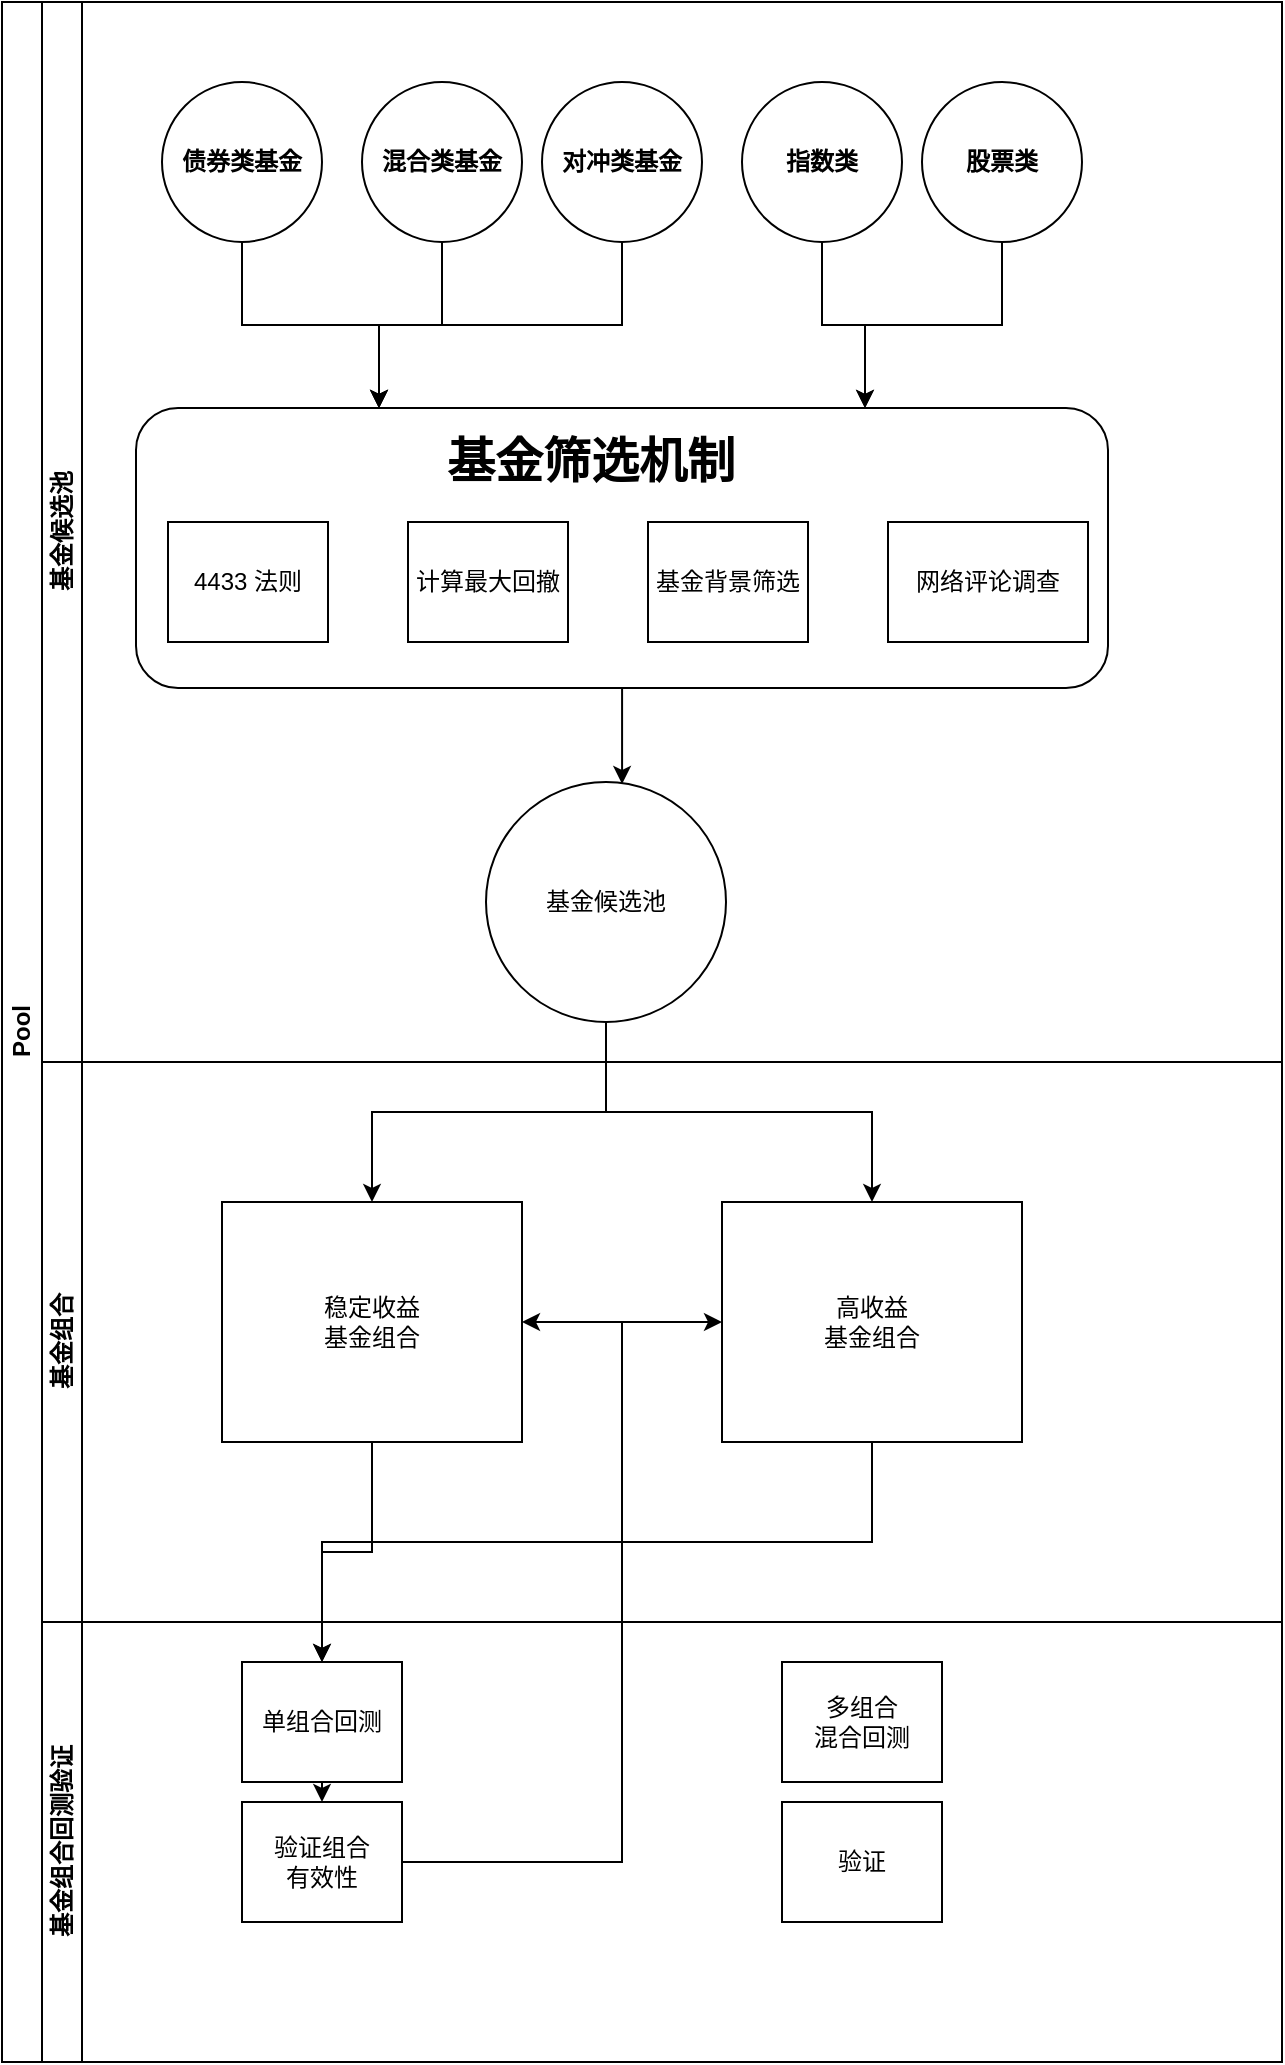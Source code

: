 <mxfile version="13.9.9" type="device"><diagram id="prtHgNgQTEPvFCAcTncT" name="Page-1"><mxGraphModel dx="1106" dy="860" grid="1" gridSize="10" guides="1" tooltips="1" connect="1" arrows="1" fold="1" page="1" pageScale="1" pageWidth="827" pageHeight="1169" math="0" shadow="0"><root><mxCell id="0"/><mxCell id="1" parent="0"/><mxCell id="dNxyNK7c78bLwvsdeMH5-19" value="Pool" style="swimlane;html=1;childLayout=stackLayout;resizeParent=1;resizeParentMax=0;horizontal=0;startSize=20;horizontalStack=0;" parent="1" vertex="1"><mxGeometry x="120" y="120" width="640" height="1030" as="geometry"/></mxCell><mxCell id="dNxyNK7c78bLwvsdeMH5-20" value="基金候选池" style="swimlane;html=1;startSize=20;horizontal=0;" parent="dNxyNK7c78bLwvsdeMH5-19" vertex="1"><mxGeometry x="20" width="620" height="530" as="geometry"/></mxCell><mxCell id="VJwOCegZs4Td3KMJD6PQ-12" style="edgeStyle=orthogonalEdgeStyle;rounded=0;orthogonalLoop=1;jettySize=auto;html=1;entryX=0.25;entryY=0;entryDx=0;entryDy=0;" edge="1" parent="dNxyNK7c78bLwvsdeMH5-20" source="dNxyNK7c78bLwvsdeMH5-23" target="VJwOCegZs4Td3KMJD6PQ-8"><mxGeometry relative="1" as="geometry"/></mxCell><mxCell id="dNxyNK7c78bLwvsdeMH5-23" value="&lt;span style=&quot;font-weight: 600&quot;&gt;债券类基金&lt;/span&gt;" style="ellipse;whiteSpace=wrap;html=1;" parent="dNxyNK7c78bLwvsdeMH5-20" vertex="1"><mxGeometry x="60" y="40" width="80" height="80" as="geometry"/></mxCell><mxCell id="dNxyNK7c78bLwvsdeMH5-32" value="基金候选池" style="ellipse;whiteSpace=wrap;html=1;" parent="dNxyNK7c78bLwvsdeMH5-20" vertex="1"><mxGeometry x="222" y="390" width="120" height="120" as="geometry"/></mxCell><mxCell id="VJwOCegZs4Td3KMJD6PQ-4" value="&lt;span style=&quot;font-weight: 600&quot;&gt;对冲类基金&lt;/span&gt;" style="ellipse;whiteSpace=wrap;html=1;" vertex="1" parent="dNxyNK7c78bLwvsdeMH5-20"><mxGeometry x="250" y="40" width="80" height="80" as="geometry"/></mxCell><mxCell id="VJwOCegZs4Td3KMJD6PQ-14" style="edgeStyle=orthogonalEdgeStyle;rounded=0;orthogonalLoop=1;jettySize=auto;html=1;entryX=0.75;entryY=0;entryDx=0;entryDy=0;" edge="1" parent="dNxyNK7c78bLwvsdeMH5-20" source="VJwOCegZs4Td3KMJD6PQ-5" target="VJwOCegZs4Td3KMJD6PQ-8"><mxGeometry relative="1" as="geometry"/></mxCell><mxCell id="VJwOCegZs4Td3KMJD6PQ-5" value="&lt;span style=&quot;font-weight: 600&quot;&gt;股票类&lt;/span&gt;" style="ellipse;whiteSpace=wrap;html=1;" vertex="1" parent="dNxyNK7c78bLwvsdeMH5-20"><mxGeometry x="440" y="40" width="80" height="80" as="geometry"/></mxCell><mxCell id="VJwOCegZs4Td3KMJD6PQ-10" value="" style="group" vertex="1" connectable="0" parent="dNxyNK7c78bLwvsdeMH5-20"><mxGeometry x="47" y="200" width="486" height="140" as="geometry"/></mxCell><mxCell id="VJwOCegZs4Td3KMJD6PQ-8" value="" style="rounded=1;whiteSpace=wrap;html=1;" vertex="1" parent="VJwOCegZs4Td3KMJD6PQ-10"><mxGeometry y="3" width="486" height="140" as="geometry"/></mxCell><mxCell id="dNxyNK7c78bLwvsdeMH5-24" value="4433 法则" style="rounded=0;whiteSpace=wrap;html=1;fontFamily=Helvetica;fontSize=12;fontColor=#000000;align=center;" parent="VJwOCegZs4Td3KMJD6PQ-10" vertex="1"><mxGeometry x="16" y="60" width="80" height="60" as="geometry"/></mxCell><mxCell id="dNxyNK7c78bLwvsdeMH5-30" value="基金背景筛选" style="rounded=0;whiteSpace=wrap;html=1;fontFamily=Helvetica;fontSize=12;fontColor=#000000;align=center;" parent="VJwOCegZs4Td3KMJD6PQ-10" vertex="1"><mxGeometry x="256" y="60" width="80" height="60" as="geometry"/></mxCell><mxCell id="VJwOCegZs4Td3KMJD6PQ-2" value="计算最大回撤" style="rounded=0;whiteSpace=wrap;html=1;fontFamily=Helvetica;fontSize=12;fontColor=#000000;align=center;" vertex="1" parent="VJwOCegZs4Td3KMJD6PQ-10"><mxGeometry x="136" y="60" width="80" height="60" as="geometry"/></mxCell><mxCell id="VJwOCegZs4Td3KMJD6PQ-3" value="网络评论调查" style="rounded=0;whiteSpace=wrap;html=1;fontFamily=Helvetica;fontSize=12;fontColor=#000000;align=center;" vertex="1" parent="VJwOCegZs4Td3KMJD6PQ-10"><mxGeometry x="376" y="60" width="100" height="60" as="geometry"/></mxCell><mxCell id="VJwOCegZs4Td3KMJD6PQ-11" value="基金筛选机制" style="text;strokeColor=none;fillColor=none;html=1;fontSize=24;fontStyle=1;verticalAlign=middle;align=center;" vertex="1" parent="VJwOCegZs4Td3KMJD6PQ-10"><mxGeometry x="150" y="10" width="154" height="40" as="geometry"/></mxCell><mxCell id="VJwOCegZs4Td3KMJD6PQ-15" style="edgeStyle=orthogonalEdgeStyle;rounded=0;orthogonalLoop=1;jettySize=auto;html=1;entryX=0.567;entryY=0.008;entryDx=0;entryDy=0;entryPerimeter=0;" edge="1" parent="dNxyNK7c78bLwvsdeMH5-20" source="VJwOCegZs4Td3KMJD6PQ-8" target="dNxyNK7c78bLwvsdeMH5-32"><mxGeometry relative="1" as="geometry"/></mxCell><mxCell id="VJwOCegZs4Td3KMJD6PQ-31" style="edgeStyle=orthogonalEdgeStyle;rounded=0;orthogonalLoop=1;jettySize=auto;html=1;entryX=0.75;entryY=0;entryDx=0;entryDy=0;" edge="1" parent="dNxyNK7c78bLwvsdeMH5-20" source="VJwOCegZs4Td3KMJD6PQ-16" target="VJwOCegZs4Td3KMJD6PQ-8"><mxGeometry relative="1" as="geometry"/></mxCell><mxCell id="VJwOCegZs4Td3KMJD6PQ-16" value="&lt;span style=&quot;font-weight: 600&quot;&gt;指数类&lt;/span&gt;" style="ellipse;whiteSpace=wrap;html=1;" vertex="1" parent="dNxyNK7c78bLwvsdeMH5-20"><mxGeometry x="350" y="40" width="80" height="80" as="geometry"/></mxCell><mxCell id="VJwOCegZs4Td3KMJD6PQ-17" value="&lt;span style=&quot;font-weight: 600&quot;&gt;混合类基金&lt;/span&gt;" style="ellipse;whiteSpace=wrap;html=1;" vertex="1" parent="dNxyNK7c78bLwvsdeMH5-20"><mxGeometry x="160" y="40" width="80" height="80" as="geometry"/></mxCell><mxCell id="VJwOCegZs4Td3KMJD6PQ-13" style="edgeStyle=orthogonalEdgeStyle;rounded=0;orthogonalLoop=1;jettySize=auto;html=1;entryX=0.25;entryY=0;entryDx=0;entryDy=0;" edge="1" parent="dNxyNK7c78bLwvsdeMH5-20" source="VJwOCegZs4Td3KMJD6PQ-4" target="VJwOCegZs4Td3KMJD6PQ-8"><mxGeometry relative="1" as="geometry"><mxPoint x="290" y="200" as="targetPoint"/></mxGeometry></mxCell><mxCell id="VJwOCegZs4Td3KMJD6PQ-30" style="edgeStyle=orthogonalEdgeStyle;rounded=0;orthogonalLoop=1;jettySize=auto;html=1;entryX=0.25;entryY=0;entryDx=0;entryDy=0;" edge="1" parent="dNxyNK7c78bLwvsdeMH5-20" source="VJwOCegZs4Td3KMJD6PQ-17" target="VJwOCegZs4Td3KMJD6PQ-8"><mxGeometry relative="1" as="geometry"><mxPoint x="240" y="190" as="targetPoint"/></mxGeometry></mxCell><mxCell id="dNxyNK7c78bLwvsdeMH5-21" value="基金组合" style="swimlane;html=1;startSize=20;horizontal=0;" parent="dNxyNK7c78bLwvsdeMH5-19" vertex="1"><mxGeometry x="20" y="530" width="620" height="280" as="geometry"/></mxCell><mxCell id="dNxyNK7c78bLwvsdeMH5-26" value="稳定收益&lt;br&gt;基金组合" style="rounded=0;whiteSpace=wrap;html=1;fontFamily=Helvetica;fontSize=12;fontColor=#000000;align=center;" parent="dNxyNK7c78bLwvsdeMH5-21" vertex="1"><mxGeometry x="90" y="70" width="150" height="120" as="geometry"/></mxCell><mxCell id="VJwOCegZs4Td3KMJD6PQ-18" value="高收益&lt;br&gt;基金组合" style="rounded=0;whiteSpace=wrap;html=1;fontFamily=Helvetica;fontSize=12;fontColor=#000000;align=center;" vertex="1" parent="dNxyNK7c78bLwvsdeMH5-21"><mxGeometry x="340" y="70" width="150" height="120" as="geometry"/></mxCell><mxCell id="dNxyNK7c78bLwvsdeMH5-22" value="基金组合回测验证" style="swimlane;html=1;startSize=20;horizontal=0;" parent="dNxyNK7c78bLwvsdeMH5-19" vertex="1"><mxGeometry x="20" y="810" width="620" height="220" as="geometry"/></mxCell><mxCell id="VJwOCegZs4Td3KMJD6PQ-24" style="edgeStyle=orthogonalEdgeStyle;rounded=0;orthogonalLoop=1;jettySize=auto;html=1;exitX=0.5;exitY=1;exitDx=0;exitDy=0;entryX=0.5;entryY=0;entryDx=0;entryDy=0;" edge="1" parent="dNxyNK7c78bLwvsdeMH5-22" source="dNxyNK7c78bLwvsdeMH5-34" target="VJwOCegZs4Td3KMJD6PQ-21"><mxGeometry relative="1" as="geometry"/></mxCell><mxCell id="dNxyNK7c78bLwvsdeMH5-34" value="单组合回测" style="rounded=0;whiteSpace=wrap;html=1;fontFamily=Helvetica;fontSize=12;fontColor=#000000;align=center;" parent="dNxyNK7c78bLwvsdeMH5-22" vertex="1"><mxGeometry x="100" y="20" width="80" height="60" as="geometry"/></mxCell><mxCell id="VJwOCegZs4Td3KMJD6PQ-19" value="多组合&lt;br&gt;混合回测" style="rounded=0;whiteSpace=wrap;html=1;fontFamily=Helvetica;fontSize=12;fontColor=#000000;align=center;" vertex="1" parent="dNxyNK7c78bLwvsdeMH5-22"><mxGeometry x="370" y="20" width="80" height="60" as="geometry"/></mxCell><mxCell id="VJwOCegZs4Td3KMJD6PQ-21" value="验证组合&lt;br&gt;有效性" style="rounded=0;whiteSpace=wrap;html=1;fontFamily=Helvetica;fontSize=12;fontColor=#000000;align=center;" vertex="1" parent="dNxyNK7c78bLwvsdeMH5-22"><mxGeometry x="100" y="90" width="80" height="60" as="geometry"/></mxCell><mxCell id="VJwOCegZs4Td3KMJD6PQ-22" value="验证" style="rounded=0;whiteSpace=wrap;html=1;fontFamily=Helvetica;fontSize=12;fontColor=#000000;align=center;" vertex="1" parent="dNxyNK7c78bLwvsdeMH5-22"><mxGeometry x="370" y="90" width="80" height="60" as="geometry"/></mxCell><mxCell id="VJwOCegZs4Td3KMJD6PQ-23" style="edgeStyle=orthogonalEdgeStyle;rounded=0;orthogonalLoop=1;jettySize=auto;html=1;entryX=0.5;entryY=0;entryDx=0;entryDy=0;" edge="1" parent="dNxyNK7c78bLwvsdeMH5-19" source="dNxyNK7c78bLwvsdeMH5-26" target="dNxyNK7c78bLwvsdeMH5-34"><mxGeometry relative="1" as="geometry"/></mxCell><mxCell id="VJwOCegZs4Td3KMJD6PQ-25" style="edgeStyle=orthogonalEdgeStyle;rounded=0;orthogonalLoop=1;jettySize=auto;html=1;exitX=1;exitY=0.5;exitDx=0;exitDy=0;entryX=1;entryY=0.5;entryDx=0;entryDy=0;" edge="1" parent="dNxyNK7c78bLwvsdeMH5-19" source="VJwOCegZs4Td3KMJD6PQ-21" target="dNxyNK7c78bLwvsdeMH5-26"><mxGeometry relative="1" as="geometry"><Array as="points"><mxPoint x="310" y="930"/><mxPoint x="310" y="660"/></Array></mxGeometry></mxCell><mxCell id="VJwOCegZs4Td3KMJD6PQ-26" style="edgeStyle=orthogonalEdgeStyle;rounded=0;orthogonalLoop=1;jettySize=auto;html=1;" edge="1" parent="dNxyNK7c78bLwvsdeMH5-19" source="VJwOCegZs4Td3KMJD6PQ-18" target="dNxyNK7c78bLwvsdeMH5-34"><mxGeometry relative="1" as="geometry"><Array as="points"><mxPoint x="435" y="770"/><mxPoint x="160" y="770"/></Array></mxGeometry></mxCell><mxCell id="VJwOCegZs4Td3KMJD6PQ-27" style="edgeStyle=orthogonalEdgeStyle;rounded=0;orthogonalLoop=1;jettySize=auto;html=1;exitX=1;exitY=0.5;exitDx=0;exitDy=0;entryX=0;entryY=0.5;entryDx=0;entryDy=0;" edge="1" parent="dNxyNK7c78bLwvsdeMH5-19" source="VJwOCegZs4Td3KMJD6PQ-21" target="VJwOCegZs4Td3KMJD6PQ-18"><mxGeometry relative="1" as="geometry"><Array as="points"><mxPoint x="310" y="930"/><mxPoint x="310" y="660"/></Array></mxGeometry></mxCell><mxCell id="VJwOCegZs4Td3KMJD6PQ-28" style="edgeStyle=orthogonalEdgeStyle;rounded=0;orthogonalLoop=1;jettySize=auto;html=1;" edge="1" parent="dNxyNK7c78bLwvsdeMH5-19" source="dNxyNK7c78bLwvsdeMH5-32" target="dNxyNK7c78bLwvsdeMH5-26"><mxGeometry relative="1" as="geometry"/></mxCell><mxCell id="VJwOCegZs4Td3KMJD6PQ-29" style="edgeStyle=orthogonalEdgeStyle;rounded=0;orthogonalLoop=1;jettySize=auto;html=1;entryX=0.5;entryY=0;entryDx=0;entryDy=0;" edge="1" parent="dNxyNK7c78bLwvsdeMH5-19" source="dNxyNK7c78bLwvsdeMH5-32" target="VJwOCegZs4Td3KMJD6PQ-18"><mxGeometry relative="1" as="geometry"/></mxCell></root></mxGraphModel></diagram></mxfile>